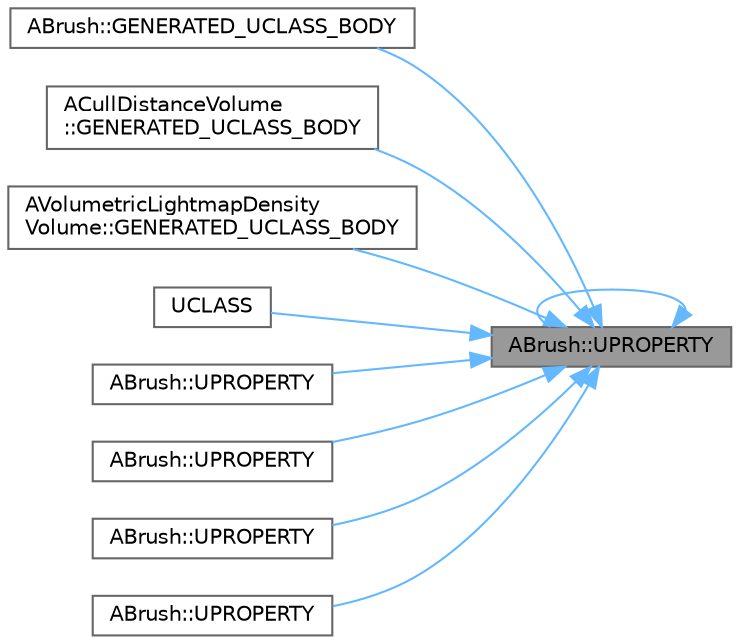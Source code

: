 digraph "ABrush::UPROPERTY"
{
 // INTERACTIVE_SVG=YES
 // LATEX_PDF_SIZE
  bgcolor="transparent";
  edge [fontname=Helvetica,fontsize=10,labelfontname=Helvetica,labelfontsize=10];
  node [fontname=Helvetica,fontsize=10,shape=box,height=0.2,width=0.4];
  rankdir="RL";
  Node1 [id="Node000001",label="ABrush::UPROPERTY",height=0.2,width=0.4,color="gray40", fillcolor="grey60", style="filled", fontcolor="black",tooltip=" "];
  Node1 -> Node2 [id="edge1_Node000001_Node000002",dir="back",color="steelblue1",style="solid",tooltip=" "];
  Node2 [id="Node000002",label="ABrush::GENERATED_UCLASS_BODY",height=0.2,width=0.4,color="grey40", fillcolor="white", style="filled",URL="$d3/dd8/classABrush.html#ae04762cfbb2a7cc236bb17419d983116",tooltip="Type of brush."];
  Node1 -> Node3 [id="edge2_Node000001_Node000003",dir="back",color="steelblue1",style="solid",tooltip=" "];
  Node3 [id="Node000003",label="ACullDistanceVolume\l::GENERATED_UCLASS_BODY",height=0.2,width=0.4,color="grey40", fillcolor="white", style="filled",URL="$de/d3e/classACullDistanceVolume.html#a3c3a54fb5973b0a576f69134e39e2f3f",tooltip="Array of size and cull distance pairs."];
  Node1 -> Node4 [id="edge3_Node000001_Node000004",dir="back",color="steelblue1",style="solid",tooltip=" "];
  Node4 [id="Node000004",label="AVolumetricLightmapDensity\lVolume::GENERATED_UCLASS_BODY",height=0.2,width=0.4,color="grey40", fillcolor="white", style="filled",URL="$d2/d83/classAVolumetricLightmapDensityVolume.html#ae473465c4902960811dc134ab19825b6",tooltip="The Volumetric Lightmap has 3 mipmaps, where the highest density mipmap (mip0) corresponds to Volumet..."];
  Node1 -> Node5 [id="edge4_Node000001_Node000005",dir="back",color="steelblue1",style="solid",tooltip=" "];
  Node5 [id="Node000005",label="UCLASS",height=0.2,width=0.4,color="grey40", fillcolor="white", style="filled",URL="$d3/dd0/PostProcessVolume_8h.html#a423673fc0112544852d21aa5fa46cd19",tooltip="PostProcessVolume: a post process settings volume Used to affect post process settings in the game an..."];
  Node1 -> Node1 [id="edge5_Node000001_Node000001",dir="back",color="steelblue1",style="solid",tooltip=" "];
  Node1 -> Node6 [id="edge6_Node000001_Node000006",dir="back",color="steelblue1",style="solid",tooltip=" "];
  Node6 [id="Node000006",label="ABrush::UPROPERTY",height=0.2,width=0.4,color="grey40", fillcolor="white", style="filled",URL="$d3/dd8/classABrush.html#a60a578b6b2f81f46e08237d971c01c64",tooltip=" "];
  Node1 -> Node7 [id="edge7_Node000001_Node000007",dir="back",color="steelblue1",style="solid",tooltip=" "];
  Node7 [id="Node000007",label="ABrush::UPROPERTY",height=0.2,width=0.4,color="grey40", fillcolor="white", style="filled",URL="$d3/dd8/classABrush.html#a1ba8c25561c61e94fdcc615ec8aaa16f",tooltip="Flag set when we are in a manipulation (scaling, translation, brush builder param change etc...."];
  Node1 -> Node8 [id="edge8_Node000001_Node000008",dir="back",color="steelblue1",style="solid",tooltip=" "];
  Node8 [id="Node000008",label="ABrush::UPROPERTY",height=0.2,width=0.4,color="grey40", fillcolor="white", style="filled",URL="$d3/dd8/classABrush.html#a5be55bf3b6387f094cccd55b0347e829",tooltip="If true, this brush class can be placed using the class browser like other simple class types."];
  Node1 -> Node9 [id="edge9_Node000001_Node000009",dir="back",color="steelblue1",style="solid",tooltip=" "];
  Node9 [id="Node000009",label="ABrush::UPROPERTY",height=0.2,width=0.4,color="grey40", fillcolor="white", style="filled",URL="$d3/dd8/classABrush.html#ac585dad3d95b92721cc54b44e20e0a5c",tooltip=" "];
}
